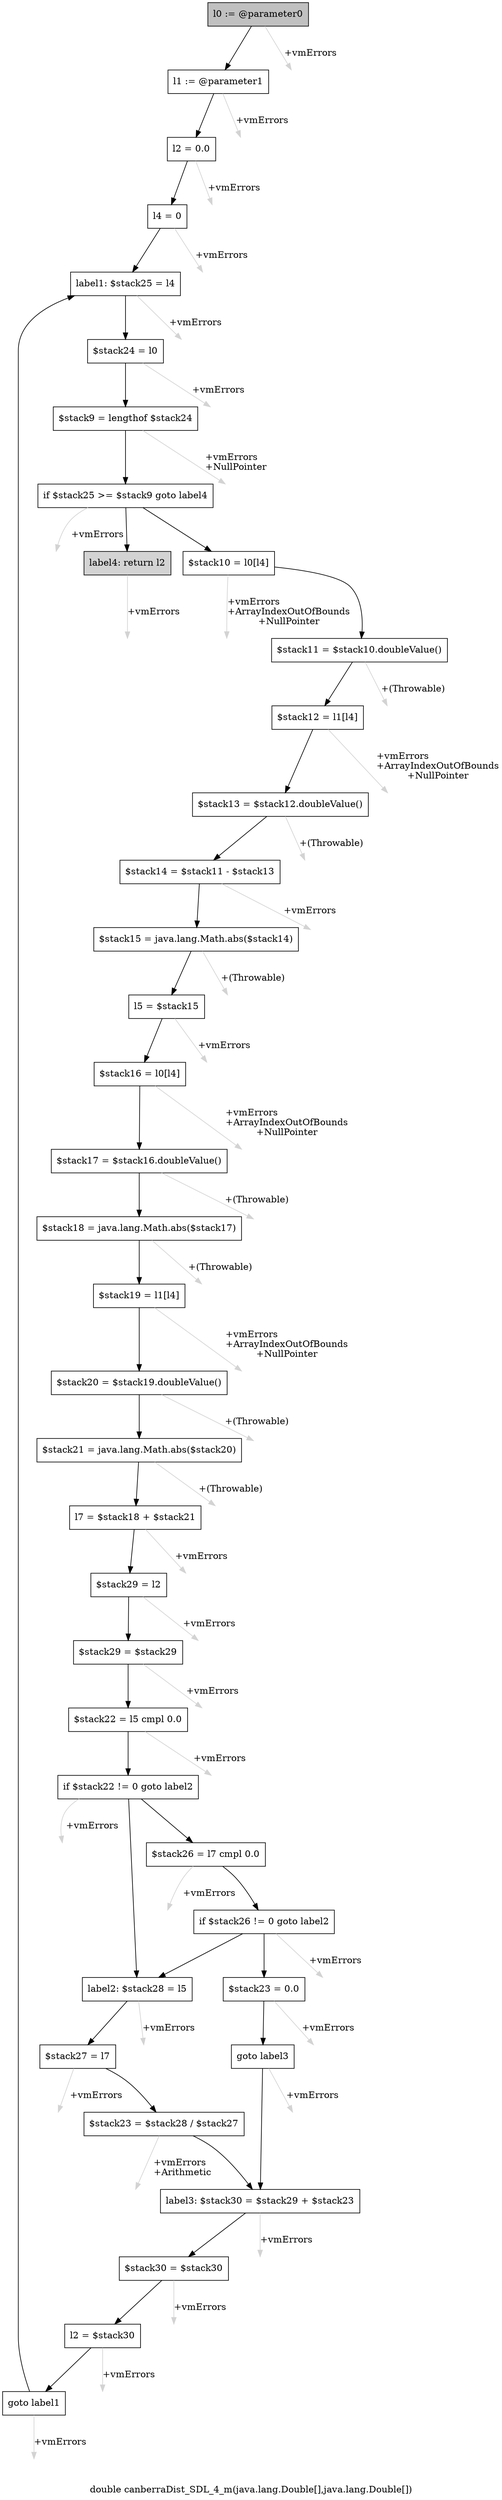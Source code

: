 digraph "double canberraDist_SDL_4_m(java.lang.Double[],java.lang.Double[])" {
    label="double canberraDist_SDL_4_m(java.lang.Double[],java.lang.Double[])";
    node [shape=box];
    "0" [style=filled,fillcolor=gray,label="l0 := @parameter0",];
    "1" [label="l1 := @parameter1",];
    "0"->"1" [color=black,];
    "38" [style=invis,label="Esc",];
    "0"->"38" [color=lightgray,label="\l+vmErrors",];
    "2" [label="l2 = 0.0",];
    "1"->"2" [color=black,];
    "39" [style=invis,label="Esc",];
    "1"->"39" [color=lightgray,label="\l+vmErrors",];
    "3" [label="l4 = 0",];
    "2"->"3" [color=black,];
    "40" [style=invis,label="Esc",];
    "2"->"40" [color=lightgray,label="\l+vmErrors",];
    "4" [label="label1: $stack25 = l4",];
    "3"->"4" [color=black,];
    "41" [style=invis,label="Esc",];
    "3"->"41" [color=lightgray,label="\l+vmErrors",];
    "5" [label="$stack24 = l0",];
    "4"->"5" [color=black,];
    "42" [style=invis,label="Esc",];
    "4"->"42" [color=lightgray,label="\l+vmErrors",];
    "6" [label="$stack9 = lengthof $stack24",];
    "5"->"6" [color=black,];
    "43" [style=invis,label="Esc",];
    "5"->"43" [color=lightgray,label="\l+vmErrors",];
    "7" [label="if $stack25 >= $stack9 goto label4",];
    "6"->"7" [color=black,];
    "44" [style=invis,label="Esc",];
    "6"->"44" [color=lightgray,label="\l+vmErrors\l+NullPointer",];
    "8" [label="$stack10 = l0[l4]",];
    "7"->"8" [color=black,];
    "37" [style=filled,fillcolor=lightgray,label="label4: return l2",];
    "7"->"37" [color=black,];
    "45" [style=invis,label="Esc",];
    "7"->"45" [color=lightgray,label="\l+vmErrors",];
    "9" [label="$stack11 = $stack10.doubleValue()",];
    "8"->"9" [color=black,];
    "46" [style=invis,label="Esc",];
    "8"->"46" [color=lightgray,label="\l+vmErrors\l+ArrayIndexOutOfBounds\l+NullPointer",];
    "10" [label="$stack12 = l1[l4]",];
    "9"->"10" [color=black,];
    "47" [style=invis,label="Esc",];
    "9"->"47" [color=lightgray,label="\l+(Throwable)",];
    "11" [label="$stack13 = $stack12.doubleValue()",];
    "10"->"11" [color=black,];
    "48" [style=invis,label="Esc",];
    "10"->"48" [color=lightgray,label="\l+vmErrors\l+ArrayIndexOutOfBounds\l+NullPointer",];
    "12" [label="$stack14 = $stack11 - $stack13",];
    "11"->"12" [color=black,];
    "49" [style=invis,label="Esc",];
    "11"->"49" [color=lightgray,label="\l+(Throwable)",];
    "13" [label="$stack15 = java.lang.Math.abs($stack14)",];
    "12"->"13" [color=black,];
    "50" [style=invis,label="Esc",];
    "12"->"50" [color=lightgray,label="\l+vmErrors",];
    "14" [label="l5 = $stack15",];
    "13"->"14" [color=black,];
    "51" [style=invis,label="Esc",];
    "13"->"51" [color=lightgray,label="\l+(Throwable)",];
    "15" [label="$stack16 = l0[l4]",];
    "14"->"15" [color=black,];
    "52" [style=invis,label="Esc",];
    "14"->"52" [color=lightgray,label="\l+vmErrors",];
    "16" [label="$stack17 = $stack16.doubleValue()",];
    "15"->"16" [color=black,];
    "53" [style=invis,label="Esc",];
    "15"->"53" [color=lightgray,label="\l+vmErrors\l+ArrayIndexOutOfBounds\l+NullPointer",];
    "17" [label="$stack18 = java.lang.Math.abs($stack17)",];
    "16"->"17" [color=black,];
    "54" [style=invis,label="Esc",];
    "16"->"54" [color=lightgray,label="\l+(Throwable)",];
    "18" [label="$stack19 = l1[l4]",];
    "17"->"18" [color=black,];
    "55" [style=invis,label="Esc",];
    "17"->"55" [color=lightgray,label="\l+(Throwable)",];
    "19" [label="$stack20 = $stack19.doubleValue()",];
    "18"->"19" [color=black,];
    "56" [style=invis,label="Esc",];
    "18"->"56" [color=lightgray,label="\l+vmErrors\l+ArrayIndexOutOfBounds\l+NullPointer",];
    "20" [label="$stack21 = java.lang.Math.abs($stack20)",];
    "19"->"20" [color=black,];
    "57" [style=invis,label="Esc",];
    "19"->"57" [color=lightgray,label="\l+(Throwable)",];
    "21" [label="l7 = $stack18 + $stack21",];
    "20"->"21" [color=black,];
    "58" [style=invis,label="Esc",];
    "20"->"58" [color=lightgray,label="\l+(Throwable)",];
    "22" [label="$stack29 = l2",];
    "21"->"22" [color=black,];
    "59" [style=invis,label="Esc",];
    "21"->"59" [color=lightgray,label="\l+vmErrors",];
    "23" [label="$stack29 = $stack29",];
    "22"->"23" [color=black,];
    "60" [style=invis,label="Esc",];
    "22"->"60" [color=lightgray,label="\l+vmErrors",];
    "24" [label="$stack22 = l5 cmpl 0.0",];
    "23"->"24" [color=black,];
    "61" [style=invis,label="Esc",];
    "23"->"61" [color=lightgray,label="\l+vmErrors",];
    "25" [label="if $stack22 != 0 goto label2",];
    "24"->"25" [color=black,];
    "62" [style=invis,label="Esc",];
    "24"->"62" [color=lightgray,label="\l+vmErrors",];
    "26" [label="$stack26 = l7 cmpl 0.0",];
    "25"->"26" [color=black,];
    "30" [label="label2: $stack28 = l5",];
    "25"->"30" [color=black,];
    "63" [style=invis,label="Esc",];
    "25"->"63" [color=lightgray,label="\l+vmErrors",];
    "27" [label="if $stack26 != 0 goto label2",];
    "26"->"27" [color=black,];
    "64" [style=invis,label="Esc",];
    "26"->"64" [color=lightgray,label="\l+vmErrors",];
    "28" [label="$stack23 = 0.0",];
    "27"->"28" [color=black,];
    "27"->"30" [color=black,];
    "65" [style=invis,label="Esc",];
    "27"->"65" [color=lightgray,label="\l+vmErrors",];
    "29" [label="goto label3",];
    "28"->"29" [color=black,];
    "66" [style=invis,label="Esc",];
    "28"->"66" [color=lightgray,label="\l+vmErrors",];
    "33" [label="label3: $stack30 = $stack29 + $stack23",];
    "29"->"33" [color=black,];
    "67" [style=invis,label="Esc",];
    "29"->"67" [color=lightgray,label="\l+vmErrors",];
    "31" [label="$stack27 = l7",];
    "30"->"31" [color=black,];
    "68" [style=invis,label="Esc",];
    "30"->"68" [color=lightgray,label="\l+vmErrors",];
    "32" [label="$stack23 = $stack28 / $stack27",];
    "31"->"32" [color=black,];
    "69" [style=invis,label="Esc",];
    "31"->"69" [color=lightgray,label="\l+vmErrors",];
    "32"->"33" [color=black,];
    "70" [style=invis,label="Esc",];
    "32"->"70" [color=lightgray,label="\l+vmErrors\l+Arithmetic",];
    "34" [label="$stack30 = $stack30",];
    "33"->"34" [color=black,];
    "71" [style=invis,label="Esc",];
    "33"->"71" [color=lightgray,label="\l+vmErrors",];
    "35" [label="l2 = $stack30",];
    "34"->"35" [color=black,];
    "72" [style=invis,label="Esc",];
    "34"->"72" [color=lightgray,label="\l+vmErrors",];
    "36" [label="goto label1",];
    "35"->"36" [color=black,];
    "73" [style=invis,label="Esc",];
    "35"->"73" [color=lightgray,label="\l+vmErrors",];
    "36"->"4" [color=black,];
    "74" [style=invis,label="Esc",];
    "36"->"74" [color=lightgray,label="\l+vmErrors",];
    "75" [style=invis,label="Esc",];
    "37"->"75" [color=lightgray,label="\l+vmErrors",];
}
